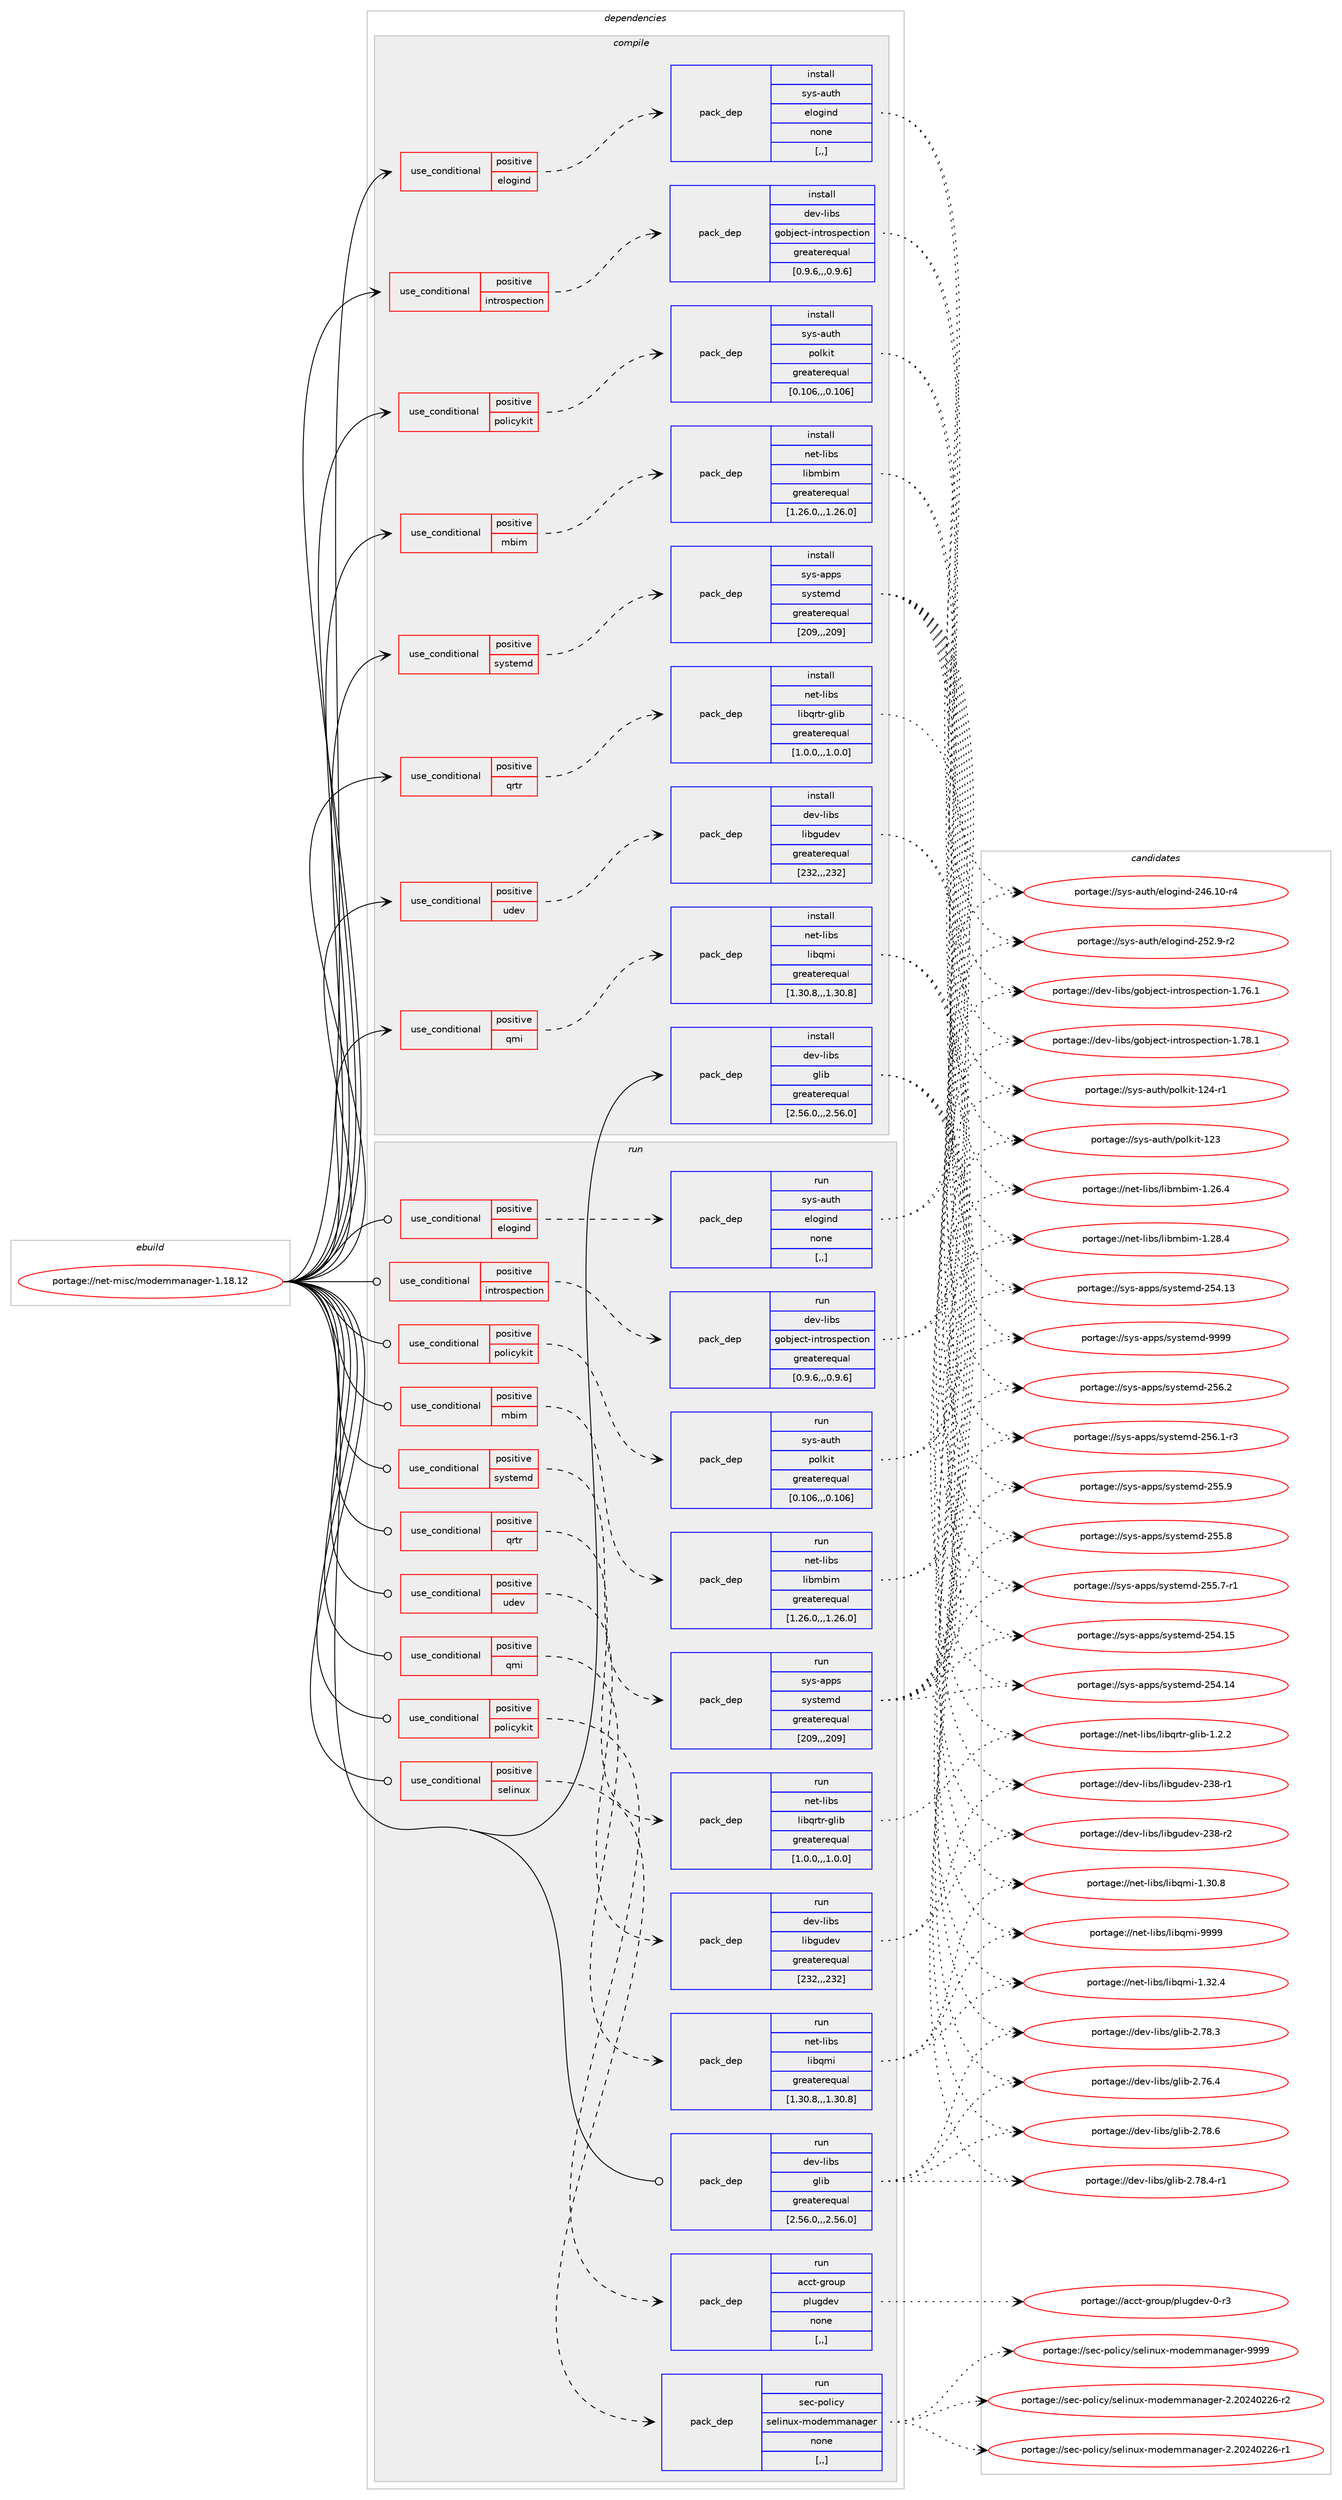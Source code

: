 digraph prolog {

# *************
# Graph options
# *************

newrank=true;
concentrate=true;
compound=true;
graph [rankdir=LR,fontname=Helvetica,fontsize=10,ranksep=1.5];#, ranksep=2.5, nodesep=0.2];
edge  [arrowhead=vee];
node  [fontname=Helvetica,fontsize=10];

# **********
# The ebuild
# **********

subgraph cluster_leftcol {
color=gray;
rank=same;
label=<<i>ebuild</i>>;
id [label="portage://net-misc/modemmanager-1.18.12", color=red, width=4, href="../net-misc/modemmanager-1.18.12.svg"];
}

# ****************
# The dependencies
# ****************

subgraph cluster_midcol {
color=gray;
label=<<i>dependencies</i>>;
subgraph cluster_compile {
fillcolor="#eeeeee";
style=filled;
label=<<i>compile</i>>;
subgraph cond97453 {
dependency369759 [label=<<TABLE BORDER="0" CELLBORDER="1" CELLSPACING="0" CELLPADDING="4"><TR><TD ROWSPAN="3" CELLPADDING="10">use_conditional</TD></TR><TR><TD>positive</TD></TR><TR><TD>elogind</TD></TR></TABLE>>, shape=none, color=red];
subgraph pack269635 {
dependency369760 [label=<<TABLE BORDER="0" CELLBORDER="1" CELLSPACING="0" CELLPADDING="4" WIDTH="220"><TR><TD ROWSPAN="6" CELLPADDING="30">pack_dep</TD></TR><TR><TD WIDTH="110">install</TD></TR><TR><TD>sys-auth</TD></TR><TR><TD>elogind</TD></TR><TR><TD>none</TD></TR><TR><TD>[,,]</TD></TR></TABLE>>, shape=none, color=blue];
}
dependency369759:e -> dependency369760:w [weight=20,style="dashed",arrowhead="vee"];
}
id:e -> dependency369759:w [weight=20,style="solid",arrowhead="vee"];
subgraph cond97454 {
dependency369761 [label=<<TABLE BORDER="0" CELLBORDER="1" CELLSPACING="0" CELLPADDING="4"><TR><TD ROWSPAN="3" CELLPADDING="10">use_conditional</TD></TR><TR><TD>positive</TD></TR><TR><TD>introspection</TD></TR></TABLE>>, shape=none, color=red];
subgraph pack269636 {
dependency369762 [label=<<TABLE BORDER="0" CELLBORDER="1" CELLSPACING="0" CELLPADDING="4" WIDTH="220"><TR><TD ROWSPAN="6" CELLPADDING="30">pack_dep</TD></TR><TR><TD WIDTH="110">install</TD></TR><TR><TD>dev-libs</TD></TR><TR><TD>gobject-introspection</TD></TR><TR><TD>greaterequal</TD></TR><TR><TD>[0.9.6,,,0.9.6]</TD></TR></TABLE>>, shape=none, color=blue];
}
dependency369761:e -> dependency369762:w [weight=20,style="dashed",arrowhead="vee"];
}
id:e -> dependency369761:w [weight=20,style="solid",arrowhead="vee"];
subgraph cond97455 {
dependency369763 [label=<<TABLE BORDER="0" CELLBORDER="1" CELLSPACING="0" CELLPADDING="4"><TR><TD ROWSPAN="3" CELLPADDING="10">use_conditional</TD></TR><TR><TD>positive</TD></TR><TR><TD>mbim</TD></TR></TABLE>>, shape=none, color=red];
subgraph pack269637 {
dependency369764 [label=<<TABLE BORDER="0" CELLBORDER="1" CELLSPACING="0" CELLPADDING="4" WIDTH="220"><TR><TD ROWSPAN="6" CELLPADDING="30">pack_dep</TD></TR><TR><TD WIDTH="110">install</TD></TR><TR><TD>net-libs</TD></TR><TR><TD>libmbim</TD></TR><TR><TD>greaterequal</TD></TR><TR><TD>[1.26.0,,,1.26.0]</TD></TR></TABLE>>, shape=none, color=blue];
}
dependency369763:e -> dependency369764:w [weight=20,style="dashed",arrowhead="vee"];
}
id:e -> dependency369763:w [weight=20,style="solid",arrowhead="vee"];
subgraph cond97456 {
dependency369765 [label=<<TABLE BORDER="0" CELLBORDER="1" CELLSPACING="0" CELLPADDING="4"><TR><TD ROWSPAN="3" CELLPADDING="10">use_conditional</TD></TR><TR><TD>positive</TD></TR><TR><TD>policykit</TD></TR></TABLE>>, shape=none, color=red];
subgraph pack269638 {
dependency369766 [label=<<TABLE BORDER="0" CELLBORDER="1" CELLSPACING="0" CELLPADDING="4" WIDTH="220"><TR><TD ROWSPAN="6" CELLPADDING="30">pack_dep</TD></TR><TR><TD WIDTH="110">install</TD></TR><TR><TD>sys-auth</TD></TR><TR><TD>polkit</TD></TR><TR><TD>greaterequal</TD></TR><TR><TD>[0.106,,,0.106]</TD></TR></TABLE>>, shape=none, color=blue];
}
dependency369765:e -> dependency369766:w [weight=20,style="dashed",arrowhead="vee"];
}
id:e -> dependency369765:w [weight=20,style="solid",arrowhead="vee"];
subgraph cond97457 {
dependency369767 [label=<<TABLE BORDER="0" CELLBORDER="1" CELLSPACING="0" CELLPADDING="4"><TR><TD ROWSPAN="3" CELLPADDING="10">use_conditional</TD></TR><TR><TD>positive</TD></TR><TR><TD>qmi</TD></TR></TABLE>>, shape=none, color=red];
subgraph pack269639 {
dependency369768 [label=<<TABLE BORDER="0" CELLBORDER="1" CELLSPACING="0" CELLPADDING="4" WIDTH="220"><TR><TD ROWSPAN="6" CELLPADDING="30">pack_dep</TD></TR><TR><TD WIDTH="110">install</TD></TR><TR><TD>net-libs</TD></TR><TR><TD>libqmi</TD></TR><TR><TD>greaterequal</TD></TR><TR><TD>[1.30.8,,,1.30.8]</TD></TR></TABLE>>, shape=none, color=blue];
}
dependency369767:e -> dependency369768:w [weight=20,style="dashed",arrowhead="vee"];
}
id:e -> dependency369767:w [weight=20,style="solid",arrowhead="vee"];
subgraph cond97458 {
dependency369769 [label=<<TABLE BORDER="0" CELLBORDER="1" CELLSPACING="0" CELLPADDING="4"><TR><TD ROWSPAN="3" CELLPADDING="10">use_conditional</TD></TR><TR><TD>positive</TD></TR><TR><TD>qrtr</TD></TR></TABLE>>, shape=none, color=red];
subgraph pack269640 {
dependency369770 [label=<<TABLE BORDER="0" CELLBORDER="1" CELLSPACING="0" CELLPADDING="4" WIDTH="220"><TR><TD ROWSPAN="6" CELLPADDING="30">pack_dep</TD></TR><TR><TD WIDTH="110">install</TD></TR><TR><TD>net-libs</TD></TR><TR><TD>libqrtr-glib</TD></TR><TR><TD>greaterequal</TD></TR><TR><TD>[1.0.0,,,1.0.0]</TD></TR></TABLE>>, shape=none, color=blue];
}
dependency369769:e -> dependency369770:w [weight=20,style="dashed",arrowhead="vee"];
}
id:e -> dependency369769:w [weight=20,style="solid",arrowhead="vee"];
subgraph cond97459 {
dependency369771 [label=<<TABLE BORDER="0" CELLBORDER="1" CELLSPACING="0" CELLPADDING="4"><TR><TD ROWSPAN="3" CELLPADDING="10">use_conditional</TD></TR><TR><TD>positive</TD></TR><TR><TD>systemd</TD></TR></TABLE>>, shape=none, color=red];
subgraph pack269641 {
dependency369772 [label=<<TABLE BORDER="0" CELLBORDER="1" CELLSPACING="0" CELLPADDING="4" WIDTH="220"><TR><TD ROWSPAN="6" CELLPADDING="30">pack_dep</TD></TR><TR><TD WIDTH="110">install</TD></TR><TR><TD>sys-apps</TD></TR><TR><TD>systemd</TD></TR><TR><TD>greaterequal</TD></TR><TR><TD>[209,,,209]</TD></TR></TABLE>>, shape=none, color=blue];
}
dependency369771:e -> dependency369772:w [weight=20,style="dashed",arrowhead="vee"];
}
id:e -> dependency369771:w [weight=20,style="solid",arrowhead="vee"];
subgraph cond97460 {
dependency369773 [label=<<TABLE BORDER="0" CELLBORDER="1" CELLSPACING="0" CELLPADDING="4"><TR><TD ROWSPAN="3" CELLPADDING="10">use_conditional</TD></TR><TR><TD>positive</TD></TR><TR><TD>udev</TD></TR></TABLE>>, shape=none, color=red];
subgraph pack269642 {
dependency369774 [label=<<TABLE BORDER="0" CELLBORDER="1" CELLSPACING="0" CELLPADDING="4" WIDTH="220"><TR><TD ROWSPAN="6" CELLPADDING="30">pack_dep</TD></TR><TR><TD WIDTH="110">install</TD></TR><TR><TD>dev-libs</TD></TR><TR><TD>libgudev</TD></TR><TR><TD>greaterequal</TD></TR><TR><TD>[232,,,232]</TD></TR></TABLE>>, shape=none, color=blue];
}
dependency369773:e -> dependency369774:w [weight=20,style="dashed",arrowhead="vee"];
}
id:e -> dependency369773:w [weight=20,style="solid",arrowhead="vee"];
subgraph pack269643 {
dependency369775 [label=<<TABLE BORDER="0" CELLBORDER="1" CELLSPACING="0" CELLPADDING="4" WIDTH="220"><TR><TD ROWSPAN="6" CELLPADDING="30">pack_dep</TD></TR><TR><TD WIDTH="110">install</TD></TR><TR><TD>dev-libs</TD></TR><TR><TD>glib</TD></TR><TR><TD>greaterequal</TD></TR><TR><TD>[2.56.0,,,2.56.0]</TD></TR></TABLE>>, shape=none, color=blue];
}
id:e -> dependency369775:w [weight=20,style="solid",arrowhead="vee"];
}
subgraph cluster_compileandrun {
fillcolor="#eeeeee";
style=filled;
label=<<i>compile and run</i>>;
}
subgraph cluster_run {
fillcolor="#eeeeee";
style=filled;
label=<<i>run</i>>;
subgraph cond97461 {
dependency369776 [label=<<TABLE BORDER="0" CELLBORDER="1" CELLSPACING="0" CELLPADDING="4"><TR><TD ROWSPAN="3" CELLPADDING="10">use_conditional</TD></TR><TR><TD>positive</TD></TR><TR><TD>elogind</TD></TR></TABLE>>, shape=none, color=red];
subgraph pack269644 {
dependency369777 [label=<<TABLE BORDER="0" CELLBORDER="1" CELLSPACING="0" CELLPADDING="4" WIDTH="220"><TR><TD ROWSPAN="6" CELLPADDING="30">pack_dep</TD></TR><TR><TD WIDTH="110">run</TD></TR><TR><TD>sys-auth</TD></TR><TR><TD>elogind</TD></TR><TR><TD>none</TD></TR><TR><TD>[,,]</TD></TR></TABLE>>, shape=none, color=blue];
}
dependency369776:e -> dependency369777:w [weight=20,style="dashed",arrowhead="vee"];
}
id:e -> dependency369776:w [weight=20,style="solid",arrowhead="odot"];
subgraph cond97462 {
dependency369778 [label=<<TABLE BORDER="0" CELLBORDER="1" CELLSPACING="0" CELLPADDING="4"><TR><TD ROWSPAN="3" CELLPADDING="10">use_conditional</TD></TR><TR><TD>positive</TD></TR><TR><TD>introspection</TD></TR></TABLE>>, shape=none, color=red];
subgraph pack269645 {
dependency369779 [label=<<TABLE BORDER="0" CELLBORDER="1" CELLSPACING="0" CELLPADDING="4" WIDTH="220"><TR><TD ROWSPAN="6" CELLPADDING="30">pack_dep</TD></TR><TR><TD WIDTH="110">run</TD></TR><TR><TD>dev-libs</TD></TR><TR><TD>gobject-introspection</TD></TR><TR><TD>greaterequal</TD></TR><TR><TD>[0.9.6,,,0.9.6]</TD></TR></TABLE>>, shape=none, color=blue];
}
dependency369778:e -> dependency369779:w [weight=20,style="dashed",arrowhead="vee"];
}
id:e -> dependency369778:w [weight=20,style="solid",arrowhead="odot"];
subgraph cond97463 {
dependency369780 [label=<<TABLE BORDER="0" CELLBORDER="1" CELLSPACING="0" CELLPADDING="4"><TR><TD ROWSPAN="3" CELLPADDING="10">use_conditional</TD></TR><TR><TD>positive</TD></TR><TR><TD>mbim</TD></TR></TABLE>>, shape=none, color=red];
subgraph pack269646 {
dependency369781 [label=<<TABLE BORDER="0" CELLBORDER="1" CELLSPACING="0" CELLPADDING="4" WIDTH="220"><TR><TD ROWSPAN="6" CELLPADDING="30">pack_dep</TD></TR><TR><TD WIDTH="110">run</TD></TR><TR><TD>net-libs</TD></TR><TR><TD>libmbim</TD></TR><TR><TD>greaterequal</TD></TR><TR><TD>[1.26.0,,,1.26.0]</TD></TR></TABLE>>, shape=none, color=blue];
}
dependency369780:e -> dependency369781:w [weight=20,style="dashed",arrowhead="vee"];
}
id:e -> dependency369780:w [weight=20,style="solid",arrowhead="odot"];
subgraph cond97464 {
dependency369782 [label=<<TABLE BORDER="0" CELLBORDER="1" CELLSPACING="0" CELLPADDING="4"><TR><TD ROWSPAN="3" CELLPADDING="10">use_conditional</TD></TR><TR><TD>positive</TD></TR><TR><TD>policykit</TD></TR></TABLE>>, shape=none, color=red];
subgraph pack269647 {
dependency369783 [label=<<TABLE BORDER="0" CELLBORDER="1" CELLSPACING="0" CELLPADDING="4" WIDTH="220"><TR><TD ROWSPAN="6" CELLPADDING="30">pack_dep</TD></TR><TR><TD WIDTH="110">run</TD></TR><TR><TD>acct-group</TD></TR><TR><TD>plugdev</TD></TR><TR><TD>none</TD></TR><TR><TD>[,,]</TD></TR></TABLE>>, shape=none, color=blue];
}
dependency369782:e -> dependency369783:w [weight=20,style="dashed",arrowhead="vee"];
}
id:e -> dependency369782:w [weight=20,style="solid",arrowhead="odot"];
subgraph cond97465 {
dependency369784 [label=<<TABLE BORDER="0" CELLBORDER="1" CELLSPACING="0" CELLPADDING="4"><TR><TD ROWSPAN="3" CELLPADDING="10">use_conditional</TD></TR><TR><TD>positive</TD></TR><TR><TD>policykit</TD></TR></TABLE>>, shape=none, color=red];
subgraph pack269648 {
dependency369785 [label=<<TABLE BORDER="0" CELLBORDER="1" CELLSPACING="0" CELLPADDING="4" WIDTH="220"><TR><TD ROWSPAN="6" CELLPADDING="30">pack_dep</TD></TR><TR><TD WIDTH="110">run</TD></TR><TR><TD>sys-auth</TD></TR><TR><TD>polkit</TD></TR><TR><TD>greaterequal</TD></TR><TR><TD>[0.106,,,0.106]</TD></TR></TABLE>>, shape=none, color=blue];
}
dependency369784:e -> dependency369785:w [weight=20,style="dashed",arrowhead="vee"];
}
id:e -> dependency369784:w [weight=20,style="solid",arrowhead="odot"];
subgraph cond97466 {
dependency369786 [label=<<TABLE BORDER="0" CELLBORDER="1" CELLSPACING="0" CELLPADDING="4"><TR><TD ROWSPAN="3" CELLPADDING="10">use_conditional</TD></TR><TR><TD>positive</TD></TR><TR><TD>qmi</TD></TR></TABLE>>, shape=none, color=red];
subgraph pack269649 {
dependency369787 [label=<<TABLE BORDER="0" CELLBORDER="1" CELLSPACING="0" CELLPADDING="4" WIDTH="220"><TR><TD ROWSPAN="6" CELLPADDING="30">pack_dep</TD></TR><TR><TD WIDTH="110">run</TD></TR><TR><TD>net-libs</TD></TR><TR><TD>libqmi</TD></TR><TR><TD>greaterequal</TD></TR><TR><TD>[1.30.8,,,1.30.8]</TD></TR></TABLE>>, shape=none, color=blue];
}
dependency369786:e -> dependency369787:w [weight=20,style="dashed",arrowhead="vee"];
}
id:e -> dependency369786:w [weight=20,style="solid",arrowhead="odot"];
subgraph cond97467 {
dependency369788 [label=<<TABLE BORDER="0" CELLBORDER="1" CELLSPACING="0" CELLPADDING="4"><TR><TD ROWSPAN="3" CELLPADDING="10">use_conditional</TD></TR><TR><TD>positive</TD></TR><TR><TD>qrtr</TD></TR></TABLE>>, shape=none, color=red];
subgraph pack269650 {
dependency369789 [label=<<TABLE BORDER="0" CELLBORDER="1" CELLSPACING="0" CELLPADDING="4" WIDTH="220"><TR><TD ROWSPAN="6" CELLPADDING="30">pack_dep</TD></TR><TR><TD WIDTH="110">run</TD></TR><TR><TD>net-libs</TD></TR><TR><TD>libqrtr-glib</TD></TR><TR><TD>greaterequal</TD></TR><TR><TD>[1.0.0,,,1.0.0]</TD></TR></TABLE>>, shape=none, color=blue];
}
dependency369788:e -> dependency369789:w [weight=20,style="dashed",arrowhead="vee"];
}
id:e -> dependency369788:w [weight=20,style="solid",arrowhead="odot"];
subgraph cond97468 {
dependency369790 [label=<<TABLE BORDER="0" CELLBORDER="1" CELLSPACING="0" CELLPADDING="4"><TR><TD ROWSPAN="3" CELLPADDING="10">use_conditional</TD></TR><TR><TD>positive</TD></TR><TR><TD>selinux</TD></TR></TABLE>>, shape=none, color=red];
subgraph pack269651 {
dependency369791 [label=<<TABLE BORDER="0" CELLBORDER="1" CELLSPACING="0" CELLPADDING="4" WIDTH="220"><TR><TD ROWSPAN="6" CELLPADDING="30">pack_dep</TD></TR><TR><TD WIDTH="110">run</TD></TR><TR><TD>sec-policy</TD></TR><TR><TD>selinux-modemmanager</TD></TR><TR><TD>none</TD></TR><TR><TD>[,,]</TD></TR></TABLE>>, shape=none, color=blue];
}
dependency369790:e -> dependency369791:w [weight=20,style="dashed",arrowhead="vee"];
}
id:e -> dependency369790:w [weight=20,style="solid",arrowhead="odot"];
subgraph cond97469 {
dependency369792 [label=<<TABLE BORDER="0" CELLBORDER="1" CELLSPACING="0" CELLPADDING="4"><TR><TD ROWSPAN="3" CELLPADDING="10">use_conditional</TD></TR><TR><TD>positive</TD></TR><TR><TD>systemd</TD></TR></TABLE>>, shape=none, color=red];
subgraph pack269652 {
dependency369793 [label=<<TABLE BORDER="0" CELLBORDER="1" CELLSPACING="0" CELLPADDING="4" WIDTH="220"><TR><TD ROWSPAN="6" CELLPADDING="30">pack_dep</TD></TR><TR><TD WIDTH="110">run</TD></TR><TR><TD>sys-apps</TD></TR><TR><TD>systemd</TD></TR><TR><TD>greaterequal</TD></TR><TR><TD>[209,,,209]</TD></TR></TABLE>>, shape=none, color=blue];
}
dependency369792:e -> dependency369793:w [weight=20,style="dashed",arrowhead="vee"];
}
id:e -> dependency369792:w [weight=20,style="solid",arrowhead="odot"];
subgraph cond97470 {
dependency369794 [label=<<TABLE BORDER="0" CELLBORDER="1" CELLSPACING="0" CELLPADDING="4"><TR><TD ROWSPAN="3" CELLPADDING="10">use_conditional</TD></TR><TR><TD>positive</TD></TR><TR><TD>udev</TD></TR></TABLE>>, shape=none, color=red];
subgraph pack269653 {
dependency369795 [label=<<TABLE BORDER="0" CELLBORDER="1" CELLSPACING="0" CELLPADDING="4" WIDTH="220"><TR><TD ROWSPAN="6" CELLPADDING="30">pack_dep</TD></TR><TR><TD WIDTH="110">run</TD></TR><TR><TD>dev-libs</TD></TR><TR><TD>libgudev</TD></TR><TR><TD>greaterequal</TD></TR><TR><TD>[232,,,232]</TD></TR></TABLE>>, shape=none, color=blue];
}
dependency369794:e -> dependency369795:w [weight=20,style="dashed",arrowhead="vee"];
}
id:e -> dependency369794:w [weight=20,style="solid",arrowhead="odot"];
subgraph pack269654 {
dependency369796 [label=<<TABLE BORDER="0" CELLBORDER="1" CELLSPACING="0" CELLPADDING="4" WIDTH="220"><TR><TD ROWSPAN="6" CELLPADDING="30">pack_dep</TD></TR><TR><TD WIDTH="110">run</TD></TR><TR><TD>dev-libs</TD></TR><TR><TD>glib</TD></TR><TR><TD>greaterequal</TD></TR><TR><TD>[2.56.0,,,2.56.0]</TD></TR></TABLE>>, shape=none, color=blue];
}
id:e -> dependency369796:w [weight=20,style="solid",arrowhead="odot"];
}
}

# **************
# The candidates
# **************

subgraph cluster_choices {
rank=same;
color=gray;
label=<<i>candidates</i>>;

subgraph choice269635 {
color=black;
nodesep=1;
choice1151211154597117116104471011081111031051101004550535046574511450 [label="portage://sys-auth/elogind-252.9-r2", color=red, width=4,href="../sys-auth/elogind-252.9-r2.svg"];
choice115121115459711711610447101108111103105110100455052544649484511452 [label="portage://sys-auth/elogind-246.10-r4", color=red, width=4,href="../sys-auth/elogind-246.10-r4.svg"];
dependency369760:e -> choice1151211154597117116104471011081111031051101004550535046574511450:w [style=dotted,weight="100"];
dependency369760:e -> choice115121115459711711610447101108111103105110100455052544649484511452:w [style=dotted,weight="100"];
}
subgraph choice269636 {
color=black;
nodesep=1;
choice1001011184510810598115471031119810610199116451051101161141111151121019911610511111045494655564649 [label="portage://dev-libs/gobject-introspection-1.78.1", color=red, width=4,href="../dev-libs/gobject-introspection-1.78.1.svg"];
choice1001011184510810598115471031119810610199116451051101161141111151121019911610511111045494655544649 [label="portage://dev-libs/gobject-introspection-1.76.1", color=red, width=4,href="../dev-libs/gobject-introspection-1.76.1.svg"];
dependency369762:e -> choice1001011184510810598115471031119810610199116451051101161141111151121019911610511111045494655564649:w [style=dotted,weight="100"];
dependency369762:e -> choice1001011184510810598115471031119810610199116451051101161141111151121019911610511111045494655544649:w [style=dotted,weight="100"];
}
subgraph choice269637 {
color=black;
nodesep=1;
choice110101116451081059811547108105981099810510945494650564652 [label="portage://net-libs/libmbim-1.28.4", color=red, width=4,href="../net-libs/libmbim-1.28.4.svg"];
choice110101116451081059811547108105981099810510945494650544652 [label="portage://net-libs/libmbim-1.26.4", color=red, width=4,href="../net-libs/libmbim-1.26.4.svg"];
dependency369764:e -> choice110101116451081059811547108105981099810510945494650564652:w [style=dotted,weight="100"];
dependency369764:e -> choice110101116451081059811547108105981099810510945494650544652:w [style=dotted,weight="100"];
}
subgraph choice269638 {
color=black;
nodesep=1;
choice115121115459711711610447112111108107105116454950524511449 [label="portage://sys-auth/polkit-124-r1", color=red, width=4,href="../sys-auth/polkit-124-r1.svg"];
choice11512111545971171161044711211110810710511645495051 [label="portage://sys-auth/polkit-123", color=red, width=4,href="../sys-auth/polkit-123.svg"];
dependency369766:e -> choice115121115459711711610447112111108107105116454950524511449:w [style=dotted,weight="100"];
dependency369766:e -> choice11512111545971171161044711211110810710511645495051:w [style=dotted,weight="100"];
}
subgraph choice269639 {
color=black;
nodesep=1;
choice110101116451081059811547108105981131091054557575757 [label="portage://net-libs/libqmi-9999", color=red, width=4,href="../net-libs/libqmi-9999.svg"];
choice1101011164510810598115471081059811310910545494651504652 [label="portage://net-libs/libqmi-1.32.4", color=red, width=4,href="../net-libs/libqmi-1.32.4.svg"];
choice1101011164510810598115471081059811310910545494651484656 [label="portage://net-libs/libqmi-1.30.8", color=red, width=4,href="../net-libs/libqmi-1.30.8.svg"];
dependency369768:e -> choice110101116451081059811547108105981131091054557575757:w [style=dotted,weight="100"];
dependency369768:e -> choice1101011164510810598115471081059811310910545494651504652:w [style=dotted,weight="100"];
dependency369768:e -> choice1101011164510810598115471081059811310910545494651484656:w [style=dotted,weight="100"];
}
subgraph choice269640 {
color=black;
nodesep=1;
choice110101116451081059811547108105981131141161144510310810598454946504650 [label="portage://net-libs/libqrtr-glib-1.2.2", color=red, width=4,href="../net-libs/libqrtr-glib-1.2.2.svg"];
dependency369770:e -> choice110101116451081059811547108105981131141161144510310810598454946504650:w [style=dotted,weight="100"];
}
subgraph choice269641 {
color=black;
nodesep=1;
choice1151211154597112112115471151211151161011091004557575757 [label="portage://sys-apps/systemd-9999", color=red, width=4,href="../sys-apps/systemd-9999.svg"];
choice115121115459711211211547115121115116101109100455053544650 [label="portage://sys-apps/systemd-256.2", color=red, width=4,href="../sys-apps/systemd-256.2.svg"];
choice1151211154597112112115471151211151161011091004550535446494511451 [label="portage://sys-apps/systemd-256.1-r3", color=red, width=4,href="../sys-apps/systemd-256.1-r3.svg"];
choice115121115459711211211547115121115116101109100455053534657 [label="portage://sys-apps/systemd-255.9", color=red, width=4,href="../sys-apps/systemd-255.9.svg"];
choice115121115459711211211547115121115116101109100455053534656 [label="portage://sys-apps/systemd-255.8", color=red, width=4,href="../sys-apps/systemd-255.8.svg"];
choice1151211154597112112115471151211151161011091004550535346554511449 [label="portage://sys-apps/systemd-255.7-r1", color=red, width=4,href="../sys-apps/systemd-255.7-r1.svg"];
choice11512111545971121121154711512111511610110910045505352464953 [label="portage://sys-apps/systemd-254.15", color=red, width=4,href="../sys-apps/systemd-254.15.svg"];
choice11512111545971121121154711512111511610110910045505352464952 [label="portage://sys-apps/systemd-254.14", color=red, width=4,href="../sys-apps/systemd-254.14.svg"];
choice11512111545971121121154711512111511610110910045505352464951 [label="portage://sys-apps/systemd-254.13", color=red, width=4,href="../sys-apps/systemd-254.13.svg"];
dependency369772:e -> choice1151211154597112112115471151211151161011091004557575757:w [style=dotted,weight="100"];
dependency369772:e -> choice115121115459711211211547115121115116101109100455053544650:w [style=dotted,weight="100"];
dependency369772:e -> choice1151211154597112112115471151211151161011091004550535446494511451:w [style=dotted,weight="100"];
dependency369772:e -> choice115121115459711211211547115121115116101109100455053534657:w [style=dotted,weight="100"];
dependency369772:e -> choice115121115459711211211547115121115116101109100455053534656:w [style=dotted,weight="100"];
dependency369772:e -> choice1151211154597112112115471151211151161011091004550535346554511449:w [style=dotted,weight="100"];
dependency369772:e -> choice11512111545971121121154711512111511610110910045505352464953:w [style=dotted,weight="100"];
dependency369772:e -> choice11512111545971121121154711512111511610110910045505352464952:w [style=dotted,weight="100"];
dependency369772:e -> choice11512111545971121121154711512111511610110910045505352464951:w [style=dotted,weight="100"];
}
subgraph choice269642 {
color=black;
nodesep=1;
choice10010111845108105981154710810598103117100101118455051564511450 [label="portage://dev-libs/libgudev-238-r2", color=red, width=4,href="../dev-libs/libgudev-238-r2.svg"];
choice10010111845108105981154710810598103117100101118455051564511449 [label="portage://dev-libs/libgudev-238-r1", color=red, width=4,href="../dev-libs/libgudev-238-r1.svg"];
dependency369774:e -> choice10010111845108105981154710810598103117100101118455051564511450:w [style=dotted,weight="100"];
dependency369774:e -> choice10010111845108105981154710810598103117100101118455051564511449:w [style=dotted,weight="100"];
}
subgraph choice269643 {
color=black;
nodesep=1;
choice1001011184510810598115471031081059845504655564654 [label="portage://dev-libs/glib-2.78.6", color=red, width=4,href="../dev-libs/glib-2.78.6.svg"];
choice10010111845108105981154710310810598455046555646524511449 [label="portage://dev-libs/glib-2.78.4-r1", color=red, width=4,href="../dev-libs/glib-2.78.4-r1.svg"];
choice1001011184510810598115471031081059845504655564651 [label="portage://dev-libs/glib-2.78.3", color=red, width=4,href="../dev-libs/glib-2.78.3.svg"];
choice1001011184510810598115471031081059845504655544652 [label="portage://dev-libs/glib-2.76.4", color=red, width=4,href="../dev-libs/glib-2.76.4.svg"];
dependency369775:e -> choice1001011184510810598115471031081059845504655564654:w [style=dotted,weight="100"];
dependency369775:e -> choice10010111845108105981154710310810598455046555646524511449:w [style=dotted,weight="100"];
dependency369775:e -> choice1001011184510810598115471031081059845504655564651:w [style=dotted,weight="100"];
dependency369775:e -> choice1001011184510810598115471031081059845504655544652:w [style=dotted,weight="100"];
}
subgraph choice269644 {
color=black;
nodesep=1;
choice1151211154597117116104471011081111031051101004550535046574511450 [label="portage://sys-auth/elogind-252.9-r2", color=red, width=4,href="../sys-auth/elogind-252.9-r2.svg"];
choice115121115459711711610447101108111103105110100455052544649484511452 [label="portage://sys-auth/elogind-246.10-r4", color=red, width=4,href="../sys-auth/elogind-246.10-r4.svg"];
dependency369777:e -> choice1151211154597117116104471011081111031051101004550535046574511450:w [style=dotted,weight="100"];
dependency369777:e -> choice115121115459711711610447101108111103105110100455052544649484511452:w [style=dotted,weight="100"];
}
subgraph choice269645 {
color=black;
nodesep=1;
choice1001011184510810598115471031119810610199116451051101161141111151121019911610511111045494655564649 [label="portage://dev-libs/gobject-introspection-1.78.1", color=red, width=4,href="../dev-libs/gobject-introspection-1.78.1.svg"];
choice1001011184510810598115471031119810610199116451051101161141111151121019911610511111045494655544649 [label="portage://dev-libs/gobject-introspection-1.76.1", color=red, width=4,href="../dev-libs/gobject-introspection-1.76.1.svg"];
dependency369779:e -> choice1001011184510810598115471031119810610199116451051101161141111151121019911610511111045494655564649:w [style=dotted,weight="100"];
dependency369779:e -> choice1001011184510810598115471031119810610199116451051101161141111151121019911610511111045494655544649:w [style=dotted,weight="100"];
}
subgraph choice269646 {
color=black;
nodesep=1;
choice110101116451081059811547108105981099810510945494650564652 [label="portage://net-libs/libmbim-1.28.4", color=red, width=4,href="../net-libs/libmbim-1.28.4.svg"];
choice110101116451081059811547108105981099810510945494650544652 [label="portage://net-libs/libmbim-1.26.4", color=red, width=4,href="../net-libs/libmbim-1.26.4.svg"];
dependency369781:e -> choice110101116451081059811547108105981099810510945494650564652:w [style=dotted,weight="100"];
dependency369781:e -> choice110101116451081059811547108105981099810510945494650544652:w [style=dotted,weight="100"];
}
subgraph choice269647 {
color=black;
nodesep=1;
choice979999116451031141111171124711210811710310010111845484511451 [label="portage://acct-group/plugdev-0-r3", color=red, width=4,href="../acct-group/plugdev-0-r3.svg"];
dependency369783:e -> choice979999116451031141111171124711210811710310010111845484511451:w [style=dotted,weight="100"];
}
subgraph choice269648 {
color=black;
nodesep=1;
choice115121115459711711610447112111108107105116454950524511449 [label="portage://sys-auth/polkit-124-r1", color=red, width=4,href="../sys-auth/polkit-124-r1.svg"];
choice11512111545971171161044711211110810710511645495051 [label="portage://sys-auth/polkit-123", color=red, width=4,href="../sys-auth/polkit-123.svg"];
dependency369785:e -> choice115121115459711711610447112111108107105116454950524511449:w [style=dotted,weight="100"];
dependency369785:e -> choice11512111545971171161044711211110810710511645495051:w [style=dotted,weight="100"];
}
subgraph choice269649 {
color=black;
nodesep=1;
choice110101116451081059811547108105981131091054557575757 [label="portage://net-libs/libqmi-9999", color=red, width=4,href="../net-libs/libqmi-9999.svg"];
choice1101011164510810598115471081059811310910545494651504652 [label="portage://net-libs/libqmi-1.32.4", color=red, width=4,href="../net-libs/libqmi-1.32.4.svg"];
choice1101011164510810598115471081059811310910545494651484656 [label="portage://net-libs/libqmi-1.30.8", color=red, width=4,href="../net-libs/libqmi-1.30.8.svg"];
dependency369787:e -> choice110101116451081059811547108105981131091054557575757:w [style=dotted,weight="100"];
dependency369787:e -> choice1101011164510810598115471081059811310910545494651504652:w [style=dotted,weight="100"];
dependency369787:e -> choice1101011164510810598115471081059811310910545494651484656:w [style=dotted,weight="100"];
}
subgraph choice269650 {
color=black;
nodesep=1;
choice110101116451081059811547108105981131141161144510310810598454946504650 [label="portage://net-libs/libqrtr-glib-1.2.2", color=red, width=4,href="../net-libs/libqrtr-glib-1.2.2.svg"];
dependency369789:e -> choice110101116451081059811547108105981131141161144510310810598454946504650:w [style=dotted,weight="100"];
}
subgraph choice269651 {
color=black;
nodesep=1;
choice115101994511211110810599121471151011081051101171204510911110010110910997110971031011144557575757 [label="portage://sec-policy/selinux-modemmanager-9999", color=red, width=4,href="../sec-policy/selinux-modemmanager-9999.svg"];
choice1151019945112111108105991214711510110810511011712045109111100101109109971109710310111445504650485052485050544511450 [label="portage://sec-policy/selinux-modemmanager-2.20240226-r2", color=red, width=4,href="../sec-policy/selinux-modemmanager-2.20240226-r2.svg"];
choice1151019945112111108105991214711510110810511011712045109111100101109109971109710310111445504650485052485050544511449 [label="portage://sec-policy/selinux-modemmanager-2.20240226-r1", color=red, width=4,href="../sec-policy/selinux-modemmanager-2.20240226-r1.svg"];
dependency369791:e -> choice115101994511211110810599121471151011081051101171204510911110010110910997110971031011144557575757:w [style=dotted,weight="100"];
dependency369791:e -> choice1151019945112111108105991214711510110810511011712045109111100101109109971109710310111445504650485052485050544511450:w [style=dotted,weight="100"];
dependency369791:e -> choice1151019945112111108105991214711510110810511011712045109111100101109109971109710310111445504650485052485050544511449:w [style=dotted,weight="100"];
}
subgraph choice269652 {
color=black;
nodesep=1;
choice1151211154597112112115471151211151161011091004557575757 [label="portage://sys-apps/systemd-9999", color=red, width=4,href="../sys-apps/systemd-9999.svg"];
choice115121115459711211211547115121115116101109100455053544650 [label="portage://sys-apps/systemd-256.2", color=red, width=4,href="../sys-apps/systemd-256.2.svg"];
choice1151211154597112112115471151211151161011091004550535446494511451 [label="portage://sys-apps/systemd-256.1-r3", color=red, width=4,href="../sys-apps/systemd-256.1-r3.svg"];
choice115121115459711211211547115121115116101109100455053534657 [label="portage://sys-apps/systemd-255.9", color=red, width=4,href="../sys-apps/systemd-255.9.svg"];
choice115121115459711211211547115121115116101109100455053534656 [label="portage://sys-apps/systemd-255.8", color=red, width=4,href="../sys-apps/systemd-255.8.svg"];
choice1151211154597112112115471151211151161011091004550535346554511449 [label="portage://sys-apps/systemd-255.7-r1", color=red, width=4,href="../sys-apps/systemd-255.7-r1.svg"];
choice11512111545971121121154711512111511610110910045505352464953 [label="portage://sys-apps/systemd-254.15", color=red, width=4,href="../sys-apps/systemd-254.15.svg"];
choice11512111545971121121154711512111511610110910045505352464952 [label="portage://sys-apps/systemd-254.14", color=red, width=4,href="../sys-apps/systemd-254.14.svg"];
choice11512111545971121121154711512111511610110910045505352464951 [label="portage://sys-apps/systemd-254.13", color=red, width=4,href="../sys-apps/systemd-254.13.svg"];
dependency369793:e -> choice1151211154597112112115471151211151161011091004557575757:w [style=dotted,weight="100"];
dependency369793:e -> choice115121115459711211211547115121115116101109100455053544650:w [style=dotted,weight="100"];
dependency369793:e -> choice1151211154597112112115471151211151161011091004550535446494511451:w [style=dotted,weight="100"];
dependency369793:e -> choice115121115459711211211547115121115116101109100455053534657:w [style=dotted,weight="100"];
dependency369793:e -> choice115121115459711211211547115121115116101109100455053534656:w [style=dotted,weight="100"];
dependency369793:e -> choice1151211154597112112115471151211151161011091004550535346554511449:w [style=dotted,weight="100"];
dependency369793:e -> choice11512111545971121121154711512111511610110910045505352464953:w [style=dotted,weight="100"];
dependency369793:e -> choice11512111545971121121154711512111511610110910045505352464952:w [style=dotted,weight="100"];
dependency369793:e -> choice11512111545971121121154711512111511610110910045505352464951:w [style=dotted,weight="100"];
}
subgraph choice269653 {
color=black;
nodesep=1;
choice10010111845108105981154710810598103117100101118455051564511450 [label="portage://dev-libs/libgudev-238-r2", color=red, width=4,href="../dev-libs/libgudev-238-r2.svg"];
choice10010111845108105981154710810598103117100101118455051564511449 [label="portage://dev-libs/libgudev-238-r1", color=red, width=4,href="../dev-libs/libgudev-238-r1.svg"];
dependency369795:e -> choice10010111845108105981154710810598103117100101118455051564511450:w [style=dotted,weight="100"];
dependency369795:e -> choice10010111845108105981154710810598103117100101118455051564511449:w [style=dotted,weight="100"];
}
subgraph choice269654 {
color=black;
nodesep=1;
choice1001011184510810598115471031081059845504655564654 [label="portage://dev-libs/glib-2.78.6", color=red, width=4,href="../dev-libs/glib-2.78.6.svg"];
choice10010111845108105981154710310810598455046555646524511449 [label="portage://dev-libs/glib-2.78.4-r1", color=red, width=4,href="../dev-libs/glib-2.78.4-r1.svg"];
choice1001011184510810598115471031081059845504655564651 [label="portage://dev-libs/glib-2.78.3", color=red, width=4,href="../dev-libs/glib-2.78.3.svg"];
choice1001011184510810598115471031081059845504655544652 [label="portage://dev-libs/glib-2.76.4", color=red, width=4,href="../dev-libs/glib-2.76.4.svg"];
dependency369796:e -> choice1001011184510810598115471031081059845504655564654:w [style=dotted,weight="100"];
dependency369796:e -> choice10010111845108105981154710310810598455046555646524511449:w [style=dotted,weight="100"];
dependency369796:e -> choice1001011184510810598115471031081059845504655564651:w [style=dotted,weight="100"];
dependency369796:e -> choice1001011184510810598115471031081059845504655544652:w [style=dotted,weight="100"];
}
}

}
